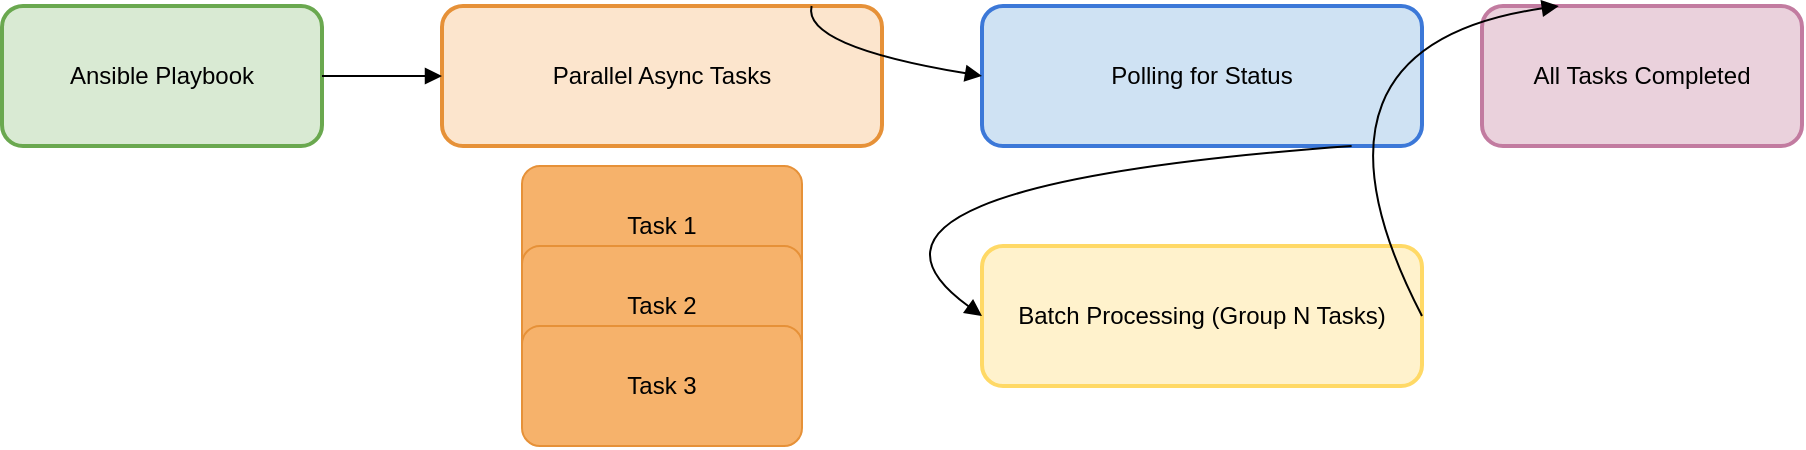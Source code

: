 <mxfile version="24.7.7">
  <diagram name="Advanced Ansible Parallel Async Tasks and Batch Processing" id="0">
    <mxGraphModel dx="1674" dy="718" grid="1" gridSize="10" guides="1" tooltips="1" connect="1" arrows="1" fold="1" page="1" pageScale="1" pageWidth="1169" pageHeight="827" math="0" shadow="0">
      <root>
        <mxCell id="0" />
        <mxCell id="1" parent="0" />
        <mxCell id="2" value="Ansible Playbook" style="whiteSpace=wrap;rounded=1;fillColor=#D9EAD3;strokeColor=#6AA84F;strokeWidth=2;" parent="1" vertex="1">
          <mxGeometry x="160" y="80" width="160" height="70" as="geometry" />
        </mxCell>
        <mxCell id="3" value="Parallel Async Tasks" style="whiteSpace=wrap;rounded=1;fillColor=#FCE5CD;strokeColor=#E69138;strokeWidth=2;" parent="1" vertex="1">
          <mxGeometry x="380" y="80" width="220" height="70" as="geometry" />
        </mxCell>
        <mxCell id="4" value="Task 1" style="whiteSpace=wrap;fillColor=#F6B26B;strokeColor=#E69138;rounded=1;" parent="1" vertex="1">
          <mxGeometry x="420" y="160" width="140" height="60" as="geometry" />
        </mxCell>
        <mxCell id="5" value="Task 2" style="whiteSpace=wrap;fillColor=#F6B26B;strokeColor=#E69138;rounded=1;" parent="1" vertex="1">
          <mxGeometry x="420" y="200" width="140" height="60" as="geometry" />
        </mxCell>
        <mxCell id="6" value="Task 3" style="whiteSpace=wrap;fillColor=#F6B26B;strokeColor=#E69138;rounded=1;" parent="1" vertex="1">
          <mxGeometry x="420" y="240" width="140" height="60" as="geometry" />
        </mxCell>
        <mxCell id="7" value="Polling for Status" style="whiteSpace=wrap;rounded=1;fillColor=#CFE2F3;strokeColor=#3C78D8;strokeWidth=2;" parent="1" vertex="1">
          <mxGeometry x="650" y="80" width="220" height="70" as="geometry" />
        </mxCell>
        <mxCell id="8" value="Batch Processing (Group N Tasks)" style="whiteSpace=wrap;rounded=1;fillColor=#FFF2CC;strokeColor=#FFD966;strokeWidth=2;" parent="1" vertex="1">
          <mxGeometry x="650" y="200" width="220" height="70" as="geometry" />
        </mxCell>
        <mxCell id="9" value="All Tasks Completed" style="whiteSpace=wrap;rounded=1;fillColor=#EAD1DC;strokeColor=#C27BA0;strokeWidth=2;" parent="1" vertex="1">
          <mxGeometry x="900" y="80" width="160" height="70" as="geometry" />
        </mxCell>
        <mxCell id="10" value="" style="curved=1;startArrow=none;endArrow=block;exitX=1.01;exitY=0.5;entryX=0.01;entryY=0.5;" parent="1" source="2" target="3" edge="1">
          <mxGeometry relative="1" as="geometry">
            <Array as="points" />
          </mxGeometry>
        </mxCell>
        <mxCell id="11" value="" style="curved=1;startArrow=none;endArrow=block;exitX=0.84;exitY=0;entryX=0;entryY=0.5;" parent="1" source="3" target="7" edge="1">
          <mxGeometry relative="1" as="geometry">
            <Array as="points">
              <mxPoint x="560" y="100" />
            </Array>
          </mxGeometry>
        </mxCell>
        <mxCell id="12" value="" style="curved=1;startArrow=none;endArrow=block;exitX=0.84;exitY=1;entryX=0;entryY=0.5;" parent="1" source="7" target="8" edge="1">
          <mxGeometry relative="1" as="geometry">
            <Array as="points">
              <mxPoint x="560" y="170" />
            </Array>
          </mxGeometry>
        </mxCell>
        <mxCell id="13" value="" style="curved=1;startArrow=none;endArrow=block;exitX=0.99;exitY=0.5;entryX=0.24;entryY=0;" parent="1" source="8" target="9" edge="1">
          <mxGeometry relative="1" as="geometry">
            <Array as="points">
              <mxPoint x="800" y="100" />
            </Array>
          </mxGeometry>
        </mxCell>
      </root>
    </mxGraphModel>
  </diagram>
</mxfile>
